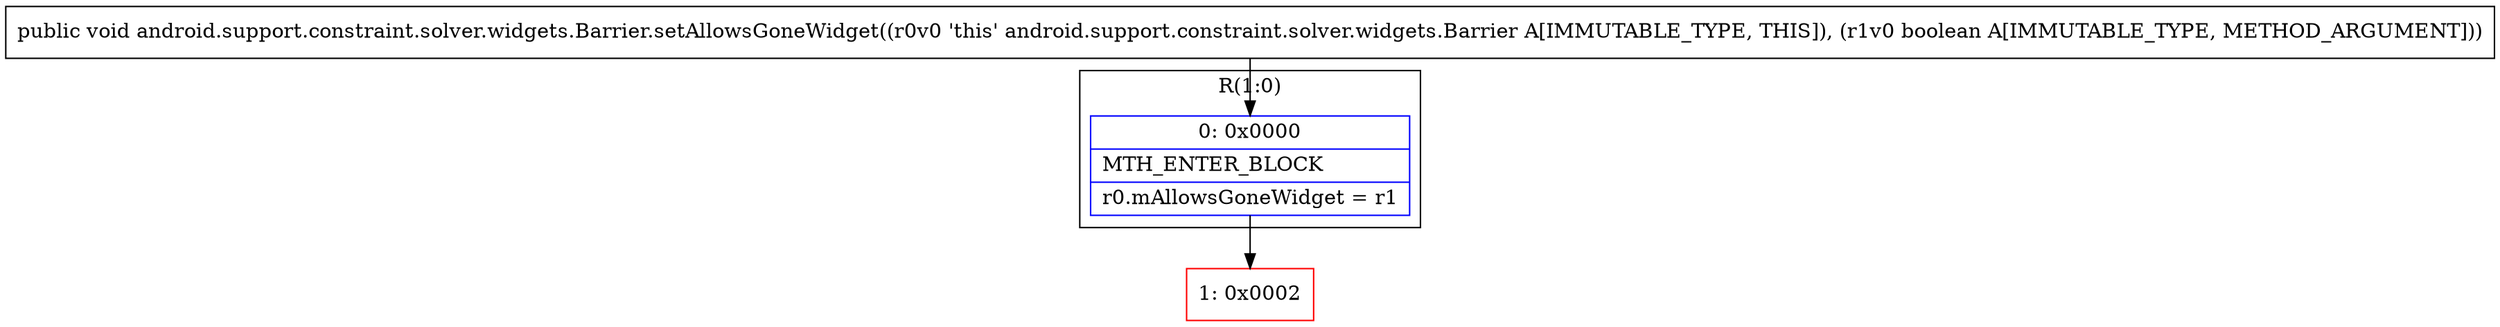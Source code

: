 digraph "CFG forandroid.support.constraint.solver.widgets.Barrier.setAllowsGoneWidget(Z)V" {
subgraph cluster_Region_1403408406 {
label = "R(1:0)";
node [shape=record,color=blue];
Node_0 [shape=record,label="{0\:\ 0x0000|MTH_ENTER_BLOCK\l|r0.mAllowsGoneWidget = r1\l}"];
}
Node_1 [shape=record,color=red,label="{1\:\ 0x0002}"];
MethodNode[shape=record,label="{public void android.support.constraint.solver.widgets.Barrier.setAllowsGoneWidget((r0v0 'this' android.support.constraint.solver.widgets.Barrier A[IMMUTABLE_TYPE, THIS]), (r1v0 boolean A[IMMUTABLE_TYPE, METHOD_ARGUMENT])) }"];
MethodNode -> Node_0;
Node_0 -> Node_1;
}


